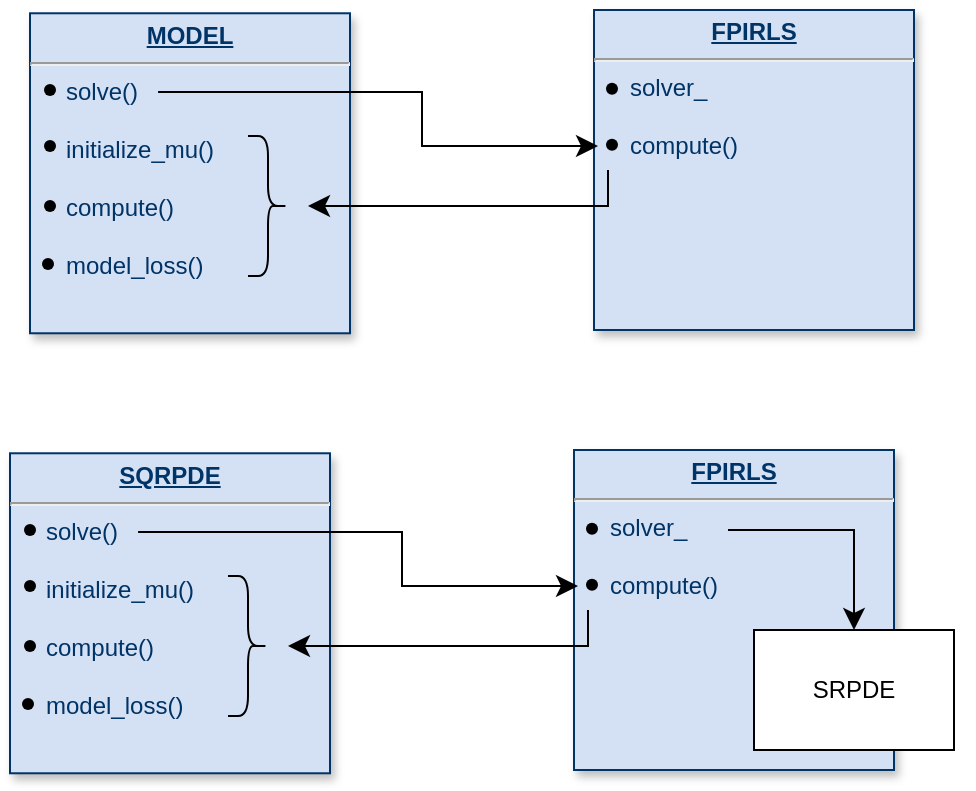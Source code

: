 <mxfile version="21.8.2" type="github">
  <diagram name="Page-1" id="efa7a0a1-bf9b-a30e-e6df-94a7791c09e9">
    <mxGraphModel dx="765" dy="381" grid="1" gridSize="10" guides="1" tooltips="1" connect="1" arrows="1" fold="1" page="1" pageScale="1" pageWidth="826" pageHeight="1169" background="none" math="0" shadow="0">
      <root>
        <mxCell id="0" />
        <mxCell id="1" parent="0" />
        <mxCell id="TG3uEMaHNQ2AUtTsz0xP-158" value="" style="group" vertex="1" connectable="0" parent="1">
          <mxGeometry x="120" y="260.0" width="473" height="161.64" as="geometry" />
        </mxCell>
        <mxCell id="TG3uEMaHNQ2AUtTsz0xP-157" value="" style="group" vertex="1" connectable="0" parent="TG3uEMaHNQ2AUtTsz0xP-158">
          <mxGeometry width="443.0" height="161.64" as="geometry" />
        </mxCell>
        <mxCell id="TG3uEMaHNQ2AUtTsz0xP-126" value="" style="group" vertex="1" connectable="0" parent="TG3uEMaHNQ2AUtTsz0xP-157">
          <mxGeometry x="282" width="161.0" height="160" as="geometry" />
        </mxCell>
        <mxCell id="TG3uEMaHNQ2AUtTsz0xP-123" value="&lt;p style=&quot;text-align: center; margin: 4px 0px 0px; text-decoration: underline;&quot;&gt;&lt;b&gt;FPIRLS&lt;/b&gt;&lt;/p&gt;&lt;hr&gt;&lt;p style=&quot;margin: 0px 0px 0px 8px;&quot;&gt;&lt;span style=&quot;background-color: initial;&quot;&gt;&amp;nbsp; &amp;nbsp;solver_&lt;/span&gt;&lt;/p&gt;&lt;p style=&quot;margin: 0px 0px 0px 8px;&quot;&gt;&lt;br&gt;&lt;/p&gt;&lt;p style=&quot;margin: 0px 0px 0px 8px;&quot;&gt;&amp;nbsp; &amp;nbsp;compute()&lt;/p&gt;&lt;p style=&quot;margin: 0px 0px 0px 8px;&quot;&gt;&lt;br&gt;&lt;/p&gt;&lt;p style=&quot;margin: 0px 0px 0px 8px;&quot;&gt;&lt;br&gt;&lt;/p&gt;" style="verticalAlign=top;align=left;overflow=fill;fontSize=12;fontFamily=Helvetica;html=1;strokeColor=#003366;shadow=1;fillColor=#D4E1F5;fontColor=#003366" vertex="1" parent="TG3uEMaHNQ2AUtTsz0xP-126">
          <mxGeometry x="1.0" width="160" height="160" as="geometry" />
        </mxCell>
        <mxCell id="TG3uEMaHNQ2AUtTsz0xP-124" value="" style="shape=waypoint;sketch=0;fillStyle=solid;size=6;pointerEvents=1;points=[];fillColor=none;resizable=0;rotatable=0;perimeter=centerPerimeter;snapToPoint=1;" vertex="1" parent="TG3uEMaHNQ2AUtTsz0xP-126">
          <mxGeometry y="29.36" width="20" height="20" as="geometry" />
        </mxCell>
        <mxCell id="TG3uEMaHNQ2AUtTsz0xP-125" value="" style="shape=waypoint;sketch=0;fillStyle=solid;size=6;pointerEvents=1;points=[];fillColor=none;resizable=0;rotatable=0;perimeter=centerPerimeter;snapToPoint=1;" vertex="1" parent="TG3uEMaHNQ2AUtTsz0xP-126">
          <mxGeometry y="57.36" width="20" height="20" as="geometry" />
        </mxCell>
        <mxCell id="TG3uEMaHNQ2AUtTsz0xP-127" value="" style="group" vertex="1" connectable="0" parent="TG3uEMaHNQ2AUtTsz0xP-157">
          <mxGeometry y="1.64" width="161.0" height="160" as="geometry" />
        </mxCell>
        <mxCell id="25" value="&lt;p style=&quot;text-align: center; margin: 4px 0px 0px; text-decoration: underline;&quot;&gt;&lt;b&gt;MODEL&lt;/b&gt;&lt;/p&gt;&lt;hr&gt;&lt;p style=&quot;margin: 0px 0px 0px 8px;&quot;&gt;&lt;span style=&quot;background-color: initial;&quot;&gt;&amp;nbsp; &amp;nbsp;solve()&lt;/span&gt;&lt;/p&gt;&lt;p style=&quot;margin: 0px 0px 0px 8px;&quot;&gt;&lt;br&gt;&lt;/p&gt;&lt;p style=&quot;margin: 0px 0px 0px 8px;&quot;&gt;&amp;nbsp; &amp;nbsp;initialize_mu()&lt;/p&gt;&lt;p style=&quot;margin: 0px 0px 0px 8px;&quot;&gt;&lt;br&gt;&lt;/p&gt;&lt;p style=&quot;margin: 0px 0px 0px 8px;&quot;&gt;&amp;nbsp; &amp;nbsp;compute()&lt;/p&gt;&lt;p style=&quot;margin: 0px 0px 0px 8px;&quot;&gt;&lt;br&gt;&lt;/p&gt;&lt;p style=&quot;margin: 0px 0px 0px 8px;&quot;&gt;&amp;nbsp; &amp;nbsp;model_loss()&lt;/p&gt;" style="verticalAlign=top;align=left;overflow=fill;fontSize=12;fontFamily=Helvetica;html=1;strokeColor=#003366;shadow=1;fillColor=#D4E1F5;fontColor=#003366" parent="TG3uEMaHNQ2AUtTsz0xP-127" vertex="1">
          <mxGeometry x="1.0" width="160" height="160" as="geometry" />
        </mxCell>
        <mxCell id="TG3uEMaHNQ2AUtTsz0xP-119" value="" style="shape=waypoint;sketch=0;fillStyle=solid;size=6;pointerEvents=1;points=[];fillColor=none;resizable=0;rotatable=0;perimeter=centerPerimeter;snapToPoint=1;" vertex="1" parent="TG3uEMaHNQ2AUtTsz0xP-127">
          <mxGeometry x="1" y="28.36" width="20" height="20" as="geometry" />
        </mxCell>
        <mxCell id="TG3uEMaHNQ2AUtTsz0xP-120" value="" style="shape=waypoint;sketch=0;fillStyle=solid;size=6;pointerEvents=1;points=[];fillColor=none;resizable=0;rotatable=0;perimeter=centerPerimeter;snapToPoint=1;" vertex="1" parent="TG3uEMaHNQ2AUtTsz0xP-127">
          <mxGeometry x="1" y="56.36" width="20" height="20" as="geometry" />
        </mxCell>
        <mxCell id="TG3uEMaHNQ2AUtTsz0xP-121" value="" style="shape=waypoint;sketch=0;fillStyle=solid;size=6;pointerEvents=1;points=[];fillColor=none;resizable=0;rotatable=0;perimeter=centerPerimeter;snapToPoint=1;" vertex="1" parent="TG3uEMaHNQ2AUtTsz0xP-127">
          <mxGeometry x="1" y="86.36" width="20" height="20" as="geometry" />
        </mxCell>
        <mxCell id="TG3uEMaHNQ2AUtTsz0xP-122" value="" style="shape=waypoint;sketch=0;fillStyle=solid;size=6;pointerEvents=1;points=[];fillColor=none;resizable=0;rotatable=0;perimeter=centerPerimeter;snapToPoint=1;" vertex="1" parent="TG3uEMaHNQ2AUtTsz0xP-127">
          <mxGeometry y="115.36" width="20" height="20" as="geometry" />
        </mxCell>
        <mxCell id="TG3uEMaHNQ2AUtTsz0xP-131" value="" style="shape=curlyBracket;whiteSpace=wrap;html=1;rounded=1;flipH=1;labelPosition=right;verticalLabelPosition=middle;align=left;verticalAlign=middle;" vertex="1" parent="TG3uEMaHNQ2AUtTsz0xP-127">
          <mxGeometry x="110" y="61.36" width="20" height="70" as="geometry" />
        </mxCell>
        <mxCell id="TG3uEMaHNQ2AUtTsz0xP-130" value="" style="edgeStyle=elbowEdgeStyle;elbow=vertical;endArrow=classic;html=1;curved=0;rounded=0;endSize=8;startSize=8;" edge="1" parent="TG3uEMaHNQ2AUtTsz0xP-157">
          <mxGeometry width="50" height="50" relative="1" as="geometry">
            <mxPoint x="290" y="80.0" as="sourcePoint" />
            <mxPoint x="140" y="98.0" as="targetPoint" />
            <Array as="points">
              <mxPoint x="210" y="98.0" />
            </Array>
          </mxGeometry>
        </mxCell>
        <mxCell id="TG3uEMaHNQ2AUtTsz0xP-156" value="" style="edgeStyle=elbowEdgeStyle;elbow=horizontal;endArrow=classic;html=1;curved=0;rounded=0;endSize=8;startSize=8;exitX=0.369;exitY=0.24;exitDx=0;exitDy=0;exitPerimeter=0;" edge="1" parent="TG3uEMaHNQ2AUtTsz0xP-157">
          <mxGeometry width="50" height="50" relative="1" as="geometry">
            <mxPoint x="65.04" y="41.04" as="sourcePoint" />
            <mxPoint x="285" y="68.0" as="targetPoint" />
            <Array as="points">
              <mxPoint x="197" y="68.0" />
            </Array>
          </mxGeometry>
        </mxCell>
        <mxCell id="TG3uEMaHNQ2AUtTsz0xP-160" value="" style="group" vertex="1" connectable="0" parent="1">
          <mxGeometry x="110" y="480.0" width="473" height="161.64" as="geometry" />
        </mxCell>
        <mxCell id="TG3uEMaHNQ2AUtTsz0xP-161" value="" style="group" vertex="1" connectable="0" parent="TG3uEMaHNQ2AUtTsz0xP-160">
          <mxGeometry width="443.0" height="161.64" as="geometry" />
        </mxCell>
        <mxCell id="TG3uEMaHNQ2AUtTsz0xP-162" value="" style="group" vertex="1" connectable="0" parent="TG3uEMaHNQ2AUtTsz0xP-161">
          <mxGeometry x="282" width="161.0" height="160" as="geometry" />
        </mxCell>
        <mxCell id="TG3uEMaHNQ2AUtTsz0xP-163" value="&lt;p style=&quot;text-align: center; margin: 4px 0px 0px; text-decoration: underline;&quot;&gt;&lt;b&gt;FPIRLS&lt;/b&gt;&lt;/p&gt;&lt;hr&gt;&lt;p style=&quot;margin: 0px 0px 0px 8px;&quot;&gt;&lt;span style=&quot;background-color: initial;&quot;&gt;&amp;nbsp; &amp;nbsp;solver_&lt;/span&gt;&lt;/p&gt;&lt;p style=&quot;margin: 0px 0px 0px 8px;&quot;&gt;&lt;br&gt;&lt;/p&gt;&lt;p style=&quot;margin: 0px 0px 0px 8px;&quot;&gt;&amp;nbsp; &amp;nbsp;compute()&lt;/p&gt;&lt;p style=&quot;margin: 0px 0px 0px 8px;&quot;&gt;&lt;br&gt;&lt;/p&gt;&lt;p style=&quot;margin: 0px 0px 0px 8px;&quot;&gt;&lt;br&gt;&lt;/p&gt;" style="verticalAlign=top;align=left;overflow=fill;fontSize=12;fontFamily=Helvetica;html=1;strokeColor=#003366;shadow=1;fillColor=#D4E1F5;fontColor=#003366" vertex="1" parent="TG3uEMaHNQ2AUtTsz0xP-162">
          <mxGeometry x="1.0" width="160" height="160" as="geometry" />
        </mxCell>
        <mxCell id="TG3uEMaHNQ2AUtTsz0xP-164" value="" style="shape=waypoint;sketch=0;fillStyle=solid;size=6;pointerEvents=1;points=[];fillColor=none;resizable=0;rotatable=0;perimeter=centerPerimeter;snapToPoint=1;" vertex="1" parent="TG3uEMaHNQ2AUtTsz0xP-162">
          <mxGeometry y="29.36" width="20" height="20" as="geometry" />
        </mxCell>
        <mxCell id="TG3uEMaHNQ2AUtTsz0xP-165" value="" style="shape=waypoint;sketch=0;fillStyle=solid;size=6;pointerEvents=1;points=[];fillColor=none;resizable=0;rotatable=0;perimeter=centerPerimeter;snapToPoint=1;" vertex="1" parent="TG3uEMaHNQ2AUtTsz0xP-162">
          <mxGeometry y="57.36" width="20" height="20" as="geometry" />
        </mxCell>
        <mxCell id="TG3uEMaHNQ2AUtTsz0xP-166" value="" style="edgeStyle=segmentEdgeStyle;endArrow=classic;html=1;curved=0;rounded=0;endSize=8;startSize=8;entryX=0.5;entryY=0;entryDx=0;entryDy=0;" edge="1" parent="TG3uEMaHNQ2AUtTsz0xP-162" target="TG3uEMaHNQ2AUtTsz0xP-176">
          <mxGeometry width="50" height="50" relative="1" as="geometry">
            <mxPoint x="78" y="40.0" as="sourcePoint" />
            <mxPoint x="128" y="-10.0" as="targetPoint" />
          </mxGeometry>
        </mxCell>
        <mxCell id="TG3uEMaHNQ2AUtTsz0xP-167" value="" style="group" vertex="1" connectable="0" parent="TG3uEMaHNQ2AUtTsz0xP-161">
          <mxGeometry y="1.64" width="161.0" height="160" as="geometry" />
        </mxCell>
        <mxCell id="TG3uEMaHNQ2AUtTsz0xP-168" value="&lt;p style=&quot;text-align: center; margin: 4px 0px 0px; text-decoration: underline;&quot;&gt;&lt;b&gt;SQRPDE&lt;/b&gt;&lt;/p&gt;&lt;hr&gt;&lt;p style=&quot;margin: 0px 0px 0px 8px;&quot;&gt;&lt;span style=&quot;background-color: initial;&quot;&gt;&amp;nbsp; &amp;nbsp;solve()&lt;/span&gt;&lt;/p&gt;&lt;p style=&quot;margin: 0px 0px 0px 8px;&quot;&gt;&lt;br&gt;&lt;/p&gt;&lt;p style=&quot;margin: 0px 0px 0px 8px;&quot;&gt;&amp;nbsp; &amp;nbsp;initialize_mu()&lt;/p&gt;&lt;p style=&quot;margin: 0px 0px 0px 8px;&quot;&gt;&lt;br&gt;&lt;/p&gt;&lt;p style=&quot;margin: 0px 0px 0px 8px;&quot;&gt;&amp;nbsp; &amp;nbsp;compute()&lt;/p&gt;&lt;p style=&quot;margin: 0px 0px 0px 8px;&quot;&gt;&lt;br&gt;&lt;/p&gt;&lt;p style=&quot;margin: 0px 0px 0px 8px;&quot;&gt;&amp;nbsp; &amp;nbsp;model_loss()&lt;/p&gt;" style="verticalAlign=top;align=left;overflow=fill;fontSize=12;fontFamily=Helvetica;html=1;strokeColor=#003366;shadow=1;fillColor=#D4E1F5;fontColor=#003366" vertex="1" parent="TG3uEMaHNQ2AUtTsz0xP-167">
          <mxGeometry x="1.0" width="160" height="160" as="geometry" />
        </mxCell>
        <mxCell id="TG3uEMaHNQ2AUtTsz0xP-169" value="" style="shape=waypoint;sketch=0;fillStyle=solid;size=6;pointerEvents=1;points=[];fillColor=none;resizable=0;rotatable=0;perimeter=centerPerimeter;snapToPoint=1;" vertex="1" parent="TG3uEMaHNQ2AUtTsz0xP-167">
          <mxGeometry x="1" y="28.36" width="20" height="20" as="geometry" />
        </mxCell>
        <mxCell id="TG3uEMaHNQ2AUtTsz0xP-170" value="" style="shape=waypoint;sketch=0;fillStyle=solid;size=6;pointerEvents=1;points=[];fillColor=none;resizable=0;rotatable=0;perimeter=centerPerimeter;snapToPoint=1;" vertex="1" parent="TG3uEMaHNQ2AUtTsz0xP-167">
          <mxGeometry x="1" y="56.36" width="20" height="20" as="geometry" />
        </mxCell>
        <mxCell id="TG3uEMaHNQ2AUtTsz0xP-171" value="" style="shape=waypoint;sketch=0;fillStyle=solid;size=6;pointerEvents=1;points=[];fillColor=none;resizable=0;rotatable=0;perimeter=centerPerimeter;snapToPoint=1;" vertex="1" parent="TG3uEMaHNQ2AUtTsz0xP-167">
          <mxGeometry x="1" y="86.36" width="20" height="20" as="geometry" />
        </mxCell>
        <mxCell id="TG3uEMaHNQ2AUtTsz0xP-172" value="" style="shape=waypoint;sketch=0;fillStyle=solid;size=6;pointerEvents=1;points=[];fillColor=none;resizable=0;rotatable=0;perimeter=centerPerimeter;snapToPoint=1;" vertex="1" parent="TG3uEMaHNQ2AUtTsz0xP-167">
          <mxGeometry y="115.36" width="20" height="20" as="geometry" />
        </mxCell>
        <mxCell id="TG3uEMaHNQ2AUtTsz0xP-173" value="" style="shape=curlyBracket;whiteSpace=wrap;html=1;rounded=1;flipH=1;labelPosition=right;verticalLabelPosition=middle;align=left;verticalAlign=middle;" vertex="1" parent="TG3uEMaHNQ2AUtTsz0xP-167">
          <mxGeometry x="110" y="61.36" width="20" height="70" as="geometry" />
        </mxCell>
        <mxCell id="TG3uEMaHNQ2AUtTsz0xP-174" value="" style="edgeStyle=elbowEdgeStyle;elbow=vertical;endArrow=classic;html=1;curved=0;rounded=0;endSize=8;startSize=8;" edge="1" parent="TG3uEMaHNQ2AUtTsz0xP-161">
          <mxGeometry width="50" height="50" relative="1" as="geometry">
            <mxPoint x="290" y="80.0" as="sourcePoint" />
            <mxPoint x="140" y="98.0" as="targetPoint" />
            <Array as="points">
              <mxPoint x="210" y="98.0" />
            </Array>
          </mxGeometry>
        </mxCell>
        <mxCell id="TG3uEMaHNQ2AUtTsz0xP-175" value="" style="edgeStyle=elbowEdgeStyle;elbow=horizontal;endArrow=classic;html=1;curved=0;rounded=0;endSize=8;startSize=8;exitX=0.369;exitY=0.24;exitDx=0;exitDy=0;exitPerimeter=0;" edge="1" parent="TG3uEMaHNQ2AUtTsz0xP-161">
          <mxGeometry width="50" height="50" relative="1" as="geometry">
            <mxPoint x="65.04" y="41.04" as="sourcePoint" />
            <mxPoint x="285" y="68.0" as="targetPoint" />
            <Array as="points">
              <mxPoint x="197" y="68.0" />
            </Array>
          </mxGeometry>
        </mxCell>
        <mxCell id="TG3uEMaHNQ2AUtTsz0xP-176" value="SRPDE" style="whiteSpace=wrap;html=1;align=center;verticalAlign=middle;treeFolding=1;treeMoving=1;newEdgeStyle={&quot;edgeStyle&quot;:&quot;elbowEdgeStyle&quot;,&quot;startArrow&quot;:&quot;none&quot;,&quot;endArrow&quot;:&quot;none&quot;};" vertex="1" collapsed="1" parent="TG3uEMaHNQ2AUtTsz0xP-160">
          <mxGeometry x="373" y="90.0" width="100" height="60" as="geometry" />
        </mxCell>
      </root>
    </mxGraphModel>
  </diagram>
</mxfile>
